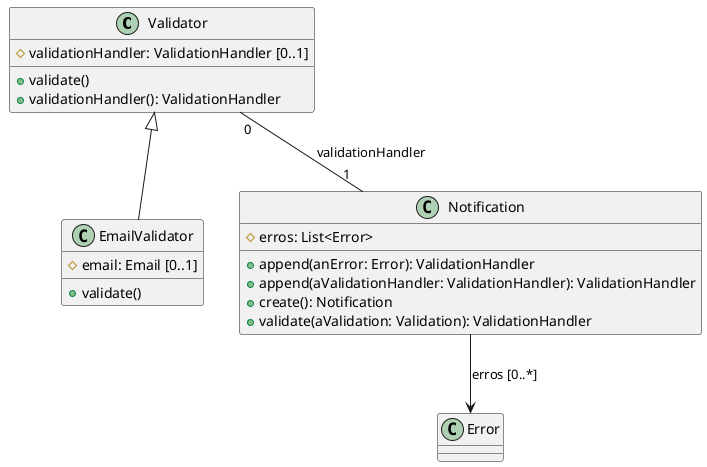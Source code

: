 @startuml
class Validator {
    #validationHandler: ValidationHandler [0..1]
    +validate()
    +validationHandler(): ValidationHandler
}

class EmailValidator {
    #email: Email [0..1]
    +validate()
}

class Notification {
    #erros: List<Error>
    +append(anError: Error): ValidationHandler
    +append(aValidationHandler: ValidationHandler): ValidationHandler
    +create(): Notification
    +validate(aValidation: Validation): ValidationHandler
}

class Error

Validator <|-down- EmailValidator
Validator"0" -- "1"Notification : validationHandler
Notification -down-> Error : erros [0..*]
@enduml